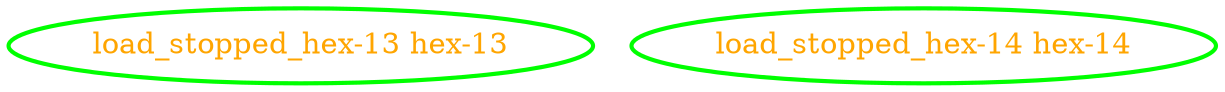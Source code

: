 digraph "g" {
"load_stopped_hex-13 hex-13" [ style=bold color="green" fontcolor="orange"  ]
"load_stopped_hex-14 hex-14" [ style=bold color="green" fontcolor="orange"  ]
}
